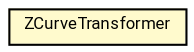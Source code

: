 #!/usr/local/bin/dot
#
# Class diagram 
# Generated by UMLGraph version R5_7_2-60-g0e99a6 (http://www.spinellis.gr/umlgraph/)
#

digraph G {
	graph [fontnames="svg"]
	edge [fontname="Roboto",fontsize=7,labelfontname="Roboto",labelfontsize=7,color="black"];
	node [fontname="Roboto",fontcolor="black",fontsize=8,shape=plaintext,margin=0,width=0,height=0];
	nodesep=0.15;
	ranksep=0.25;
	rankdir=LR;
	// de.lmu.ifi.dbs.elki.math.spacefillingcurves.ZCurveTransformer
	c11034716 [label=<<table title="de.lmu.ifi.dbs.elki.math.spacefillingcurves.ZCurveTransformer" border="0" cellborder="1" cellspacing="0" cellpadding="2" bgcolor="lemonChiffon" href="ZCurveTransformer.html" target="_parent">
		<tr><td><table border="0" cellspacing="0" cellpadding="1">
		<tr><td align="center" balign="center"> <font face="Roboto">ZCurveTransformer</font> </td></tr>
		</table></td></tr>
		</table>>, URL="ZCurveTransformer.html"];
}

